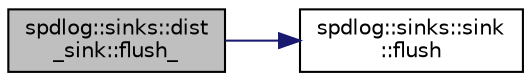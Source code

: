 digraph "spdlog::sinks::dist_sink::flush_"
{
  edge [fontname="Helvetica",fontsize="10",labelfontname="Helvetica",labelfontsize="10"];
  node [fontname="Helvetica",fontsize="10",shape=record];
  rankdir="LR";
  Node1 [label="spdlog::sinks::dist\l_sink::flush_",height=0.2,width=0.4,color="black", fillcolor="grey75", style="filled" fontcolor="black"];
  Node1 -> Node2 [color="midnightblue",fontsize="10",style="solid",fontname="Helvetica"];
  Node2 [label="spdlog::sinks::sink\l::flush",height=0.2,width=0.4,color="black", fillcolor="white", style="filled",URL="$classspdlog_1_1sinks_1_1sink.html#a8a0674ae3bca8f1617aef820e23a2ccd"];
}

